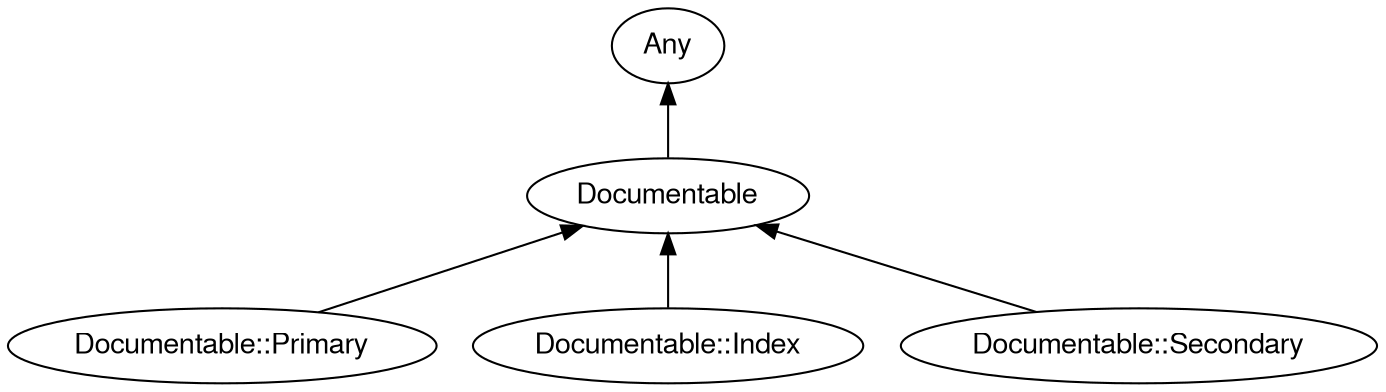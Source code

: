 digraph "perl6-type-graph" {
    rankdir=BT;
    splines=polyline;
    overlap=false; 
    // Types
    "Documentable" [color="#000000", fontcolor="#000000", href="/type/Documentable", fontname="FreeSans"];
    "Any" [color="#000000", fontcolor="#000000", href="/type/Any", fontname="FreeSans"];
    "Documentable::Primary" [color="#000000", fontcolor="#000000", href="/type/Documentable::Primary", fontname="FreeSans"];
    "Documentable::Index" [color="#000000", fontcolor="#000000", href="/type/Documentable::Index", fontname="FreeSans"];
    "Documentable::Secondary" [color="#000000", fontcolor="#000000", href="/type/Documentable::Secondary", fontname="FreeSans"];

    // Superclasses
    "Documentable" -> "Any" [color="#000000"];
    "Documentable::Primary" -> "Documentable" [color="#000000"];
    "Documentable::Index" -> "Documentable" [color="#000000"];
    "Documentable::Secondary" -> "Documentable" [color="#000000"];

    // Roles
}
